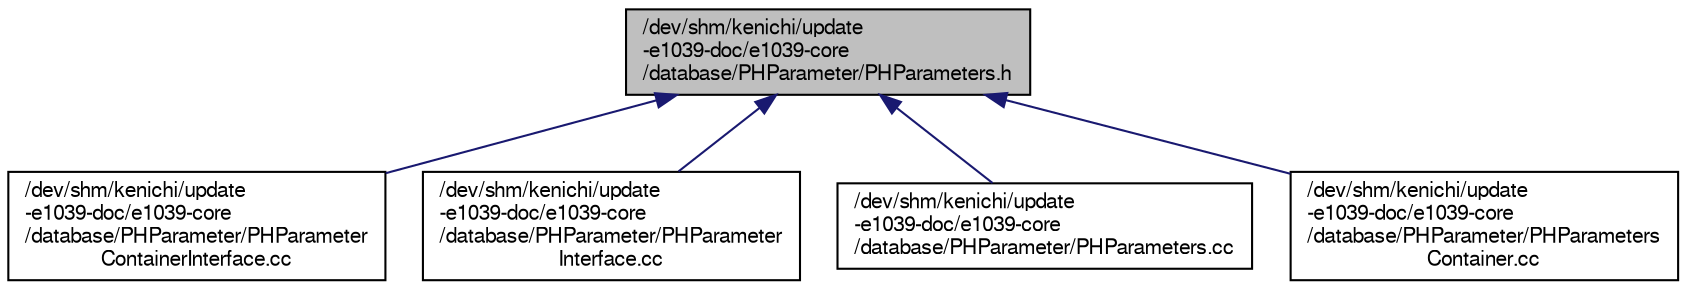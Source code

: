 digraph "/dev/shm/kenichi/update-e1039-doc/e1039-core/database/PHParameter/PHParameters.h"
{
  bgcolor="transparent";
  edge [fontname="FreeSans",fontsize="10",labelfontname="FreeSans",labelfontsize="10"];
  node [fontname="FreeSans",fontsize="10",shape=record];
  Node1 [label="/dev/shm/kenichi/update\l-e1039-doc/e1039-core\l/database/PHParameter/PHParameters.h",height=0.2,width=0.4,color="black", fillcolor="grey75", style="filled" fontcolor="black"];
  Node1 -> Node2 [dir="back",color="midnightblue",fontsize="10",style="solid",fontname="FreeSans"];
  Node2 [label="/dev/shm/kenichi/update\l-e1039-doc/e1039-core\l/database/PHParameter/PHParameter\lContainerInterface.cc",height=0.2,width=0.4,color="black",URL="$dd/d09/PHParameterContainerInterface_8cc.html"];
  Node1 -> Node3 [dir="back",color="midnightblue",fontsize="10",style="solid",fontname="FreeSans"];
  Node3 [label="/dev/shm/kenichi/update\l-e1039-doc/e1039-core\l/database/PHParameter/PHParameter\lInterface.cc",height=0.2,width=0.4,color="black",URL="$dc/d65/PHParameterInterface_8cc.html"];
  Node1 -> Node4 [dir="back",color="midnightblue",fontsize="10",style="solid",fontname="FreeSans"];
  Node4 [label="/dev/shm/kenichi/update\l-e1039-doc/e1039-core\l/database/PHParameter/PHParameters.cc",height=0.2,width=0.4,color="black",URL="$dc/d1c/PHParameters_8cc.html"];
  Node1 -> Node5 [dir="back",color="midnightblue",fontsize="10",style="solid",fontname="FreeSans"];
  Node5 [label="/dev/shm/kenichi/update\l-e1039-doc/e1039-core\l/database/PHParameter/PHParameters\lContainer.cc",height=0.2,width=0.4,color="black",URL="$d6/d89/PHParametersContainer_8cc.html"];
}
